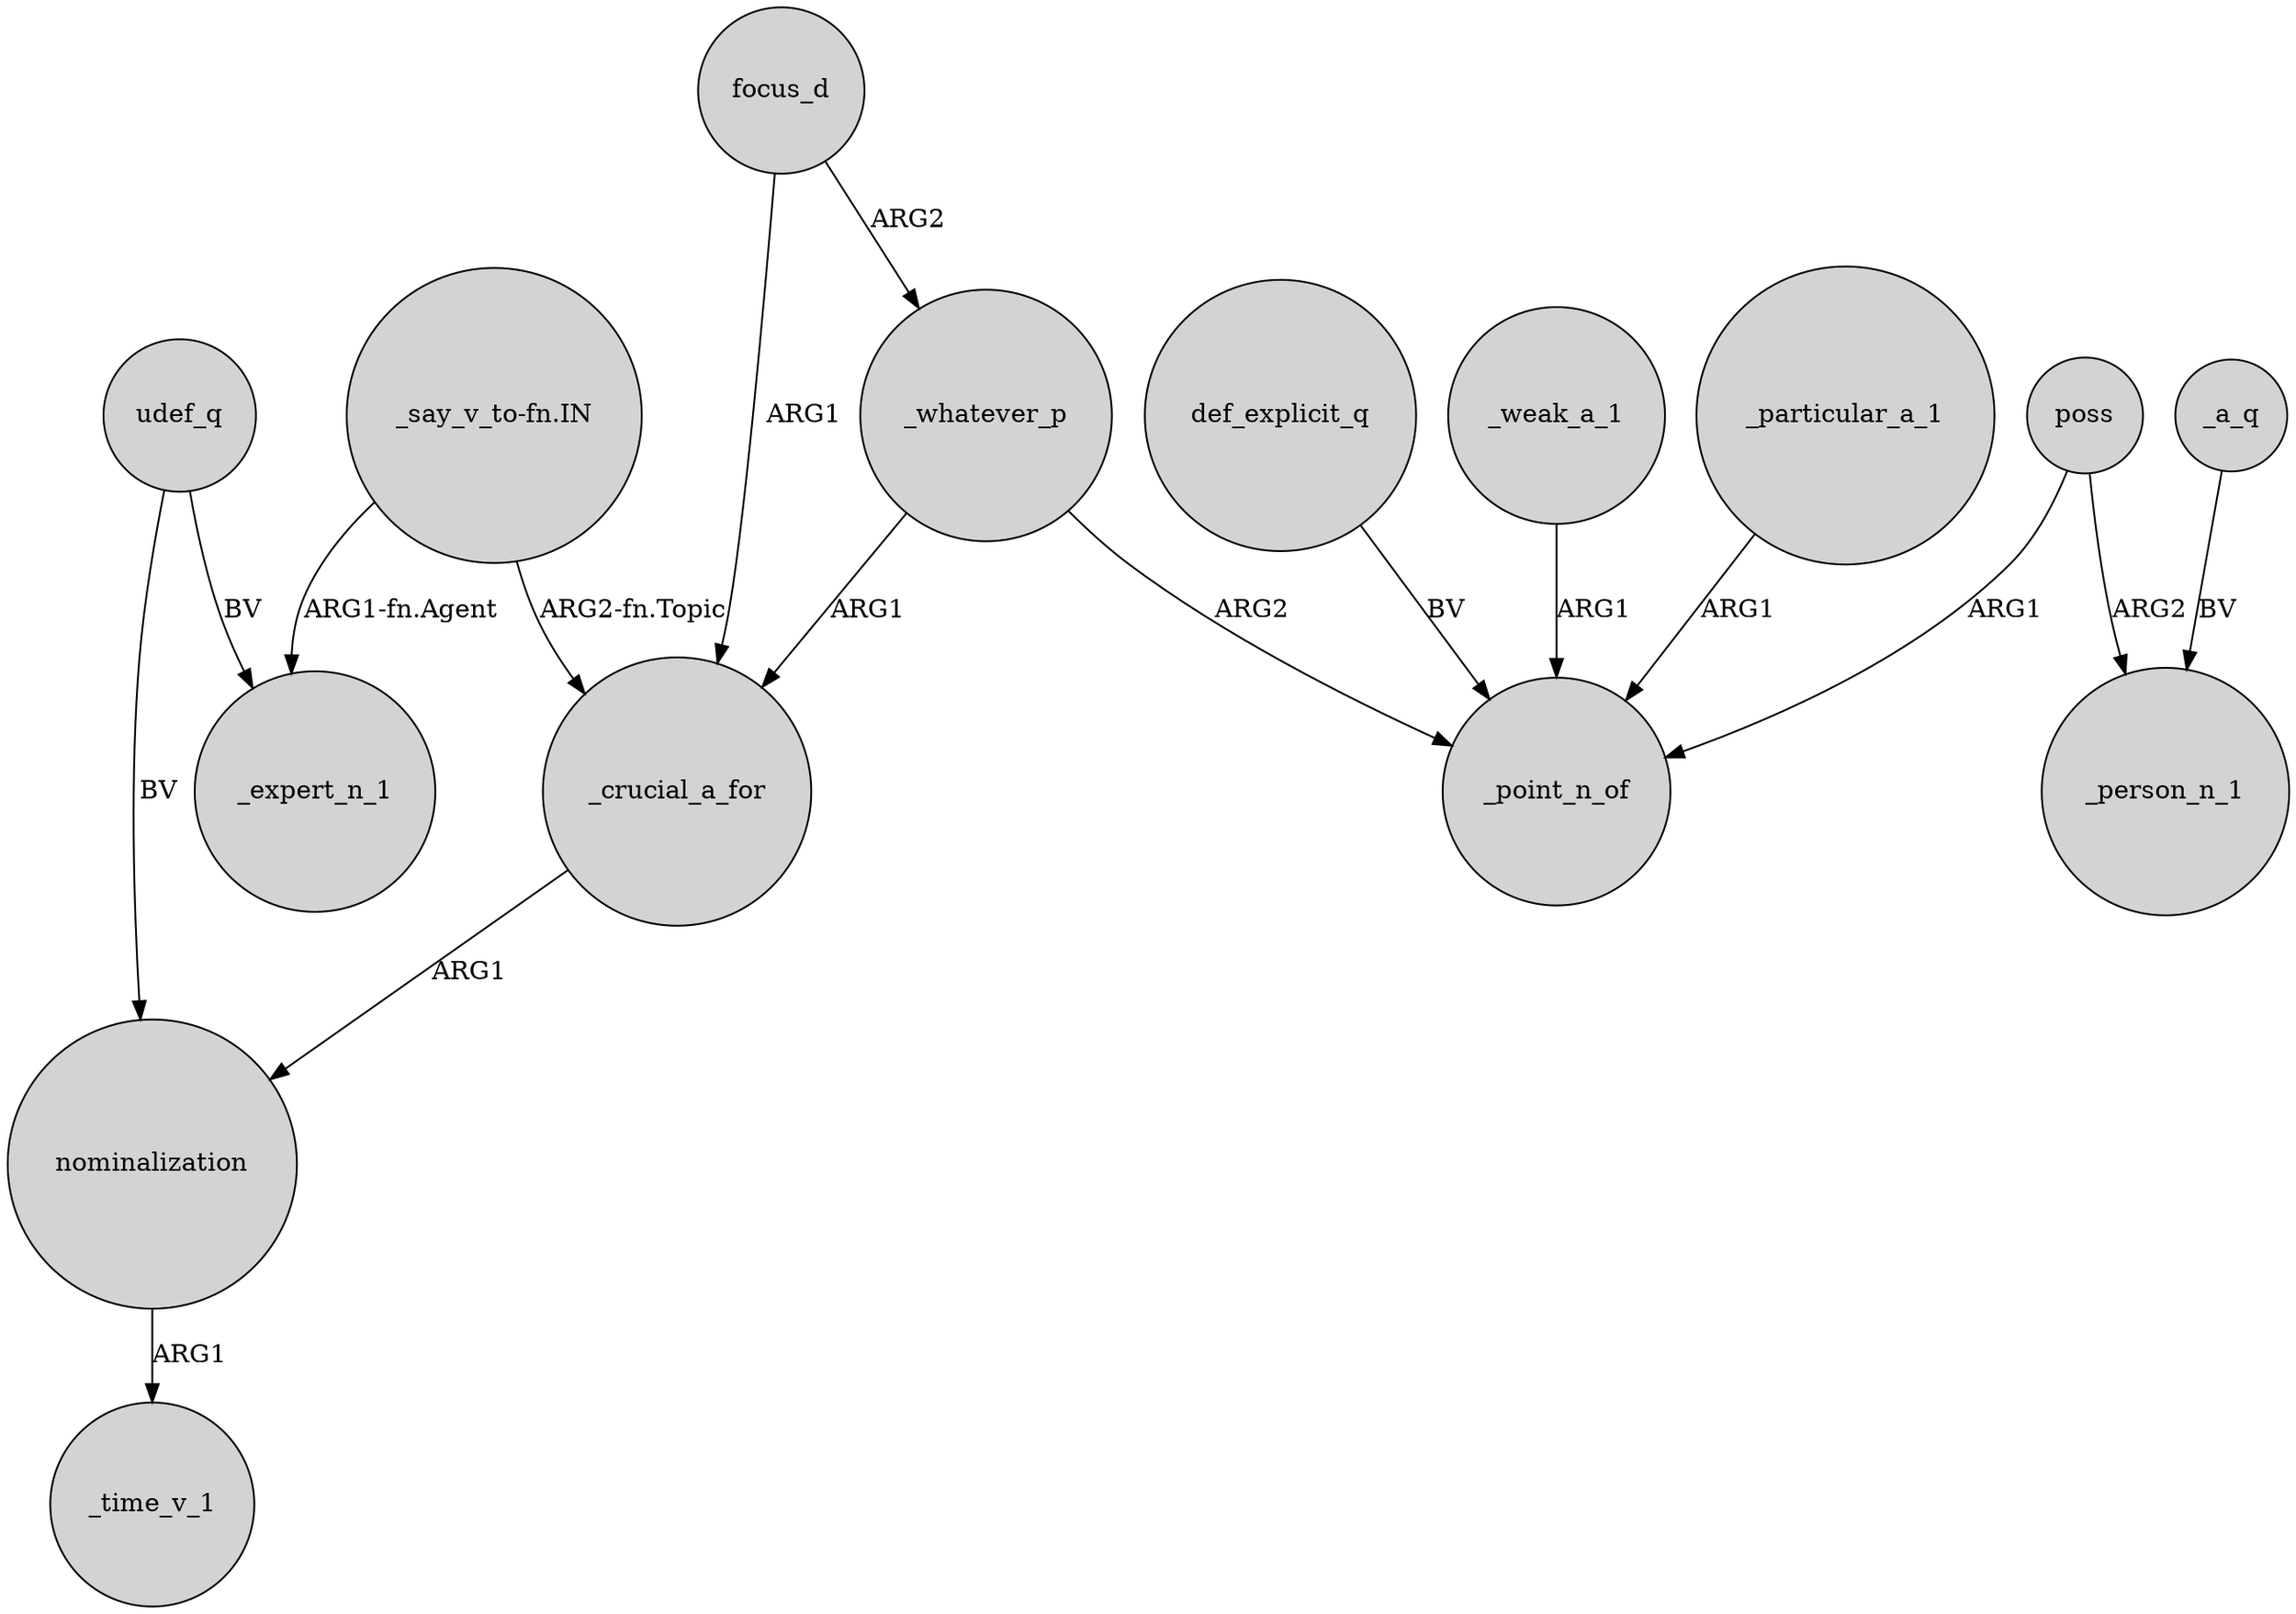 digraph {
	node [shape=circle style=filled]
	"_say_v_to-fn.IN" -> _crucial_a_for [label="ARG2-fn.Topic"]
	poss -> _person_n_1 [label=ARG2]
	_whatever_p -> _point_n_of [label=ARG2]
	_particular_a_1 -> _point_n_of [label=ARG1]
	udef_q -> _expert_n_1 [label=BV]
	def_explicit_q -> _point_n_of [label=BV]
	_weak_a_1 -> _point_n_of [label=ARG1]
	"_say_v_to-fn.IN" -> _expert_n_1 [label="ARG1-fn.Agent"]
	_whatever_p -> _crucial_a_for [label=ARG1]
	_crucial_a_for -> nominalization [label=ARG1]
	focus_d -> _whatever_p [label=ARG2]
	udef_q -> nominalization [label=BV]
	_a_q -> _person_n_1 [label=BV]
	poss -> _point_n_of [label=ARG1]
	focus_d -> _crucial_a_for [label=ARG1]
	nominalization -> _time_v_1 [label=ARG1]
}
